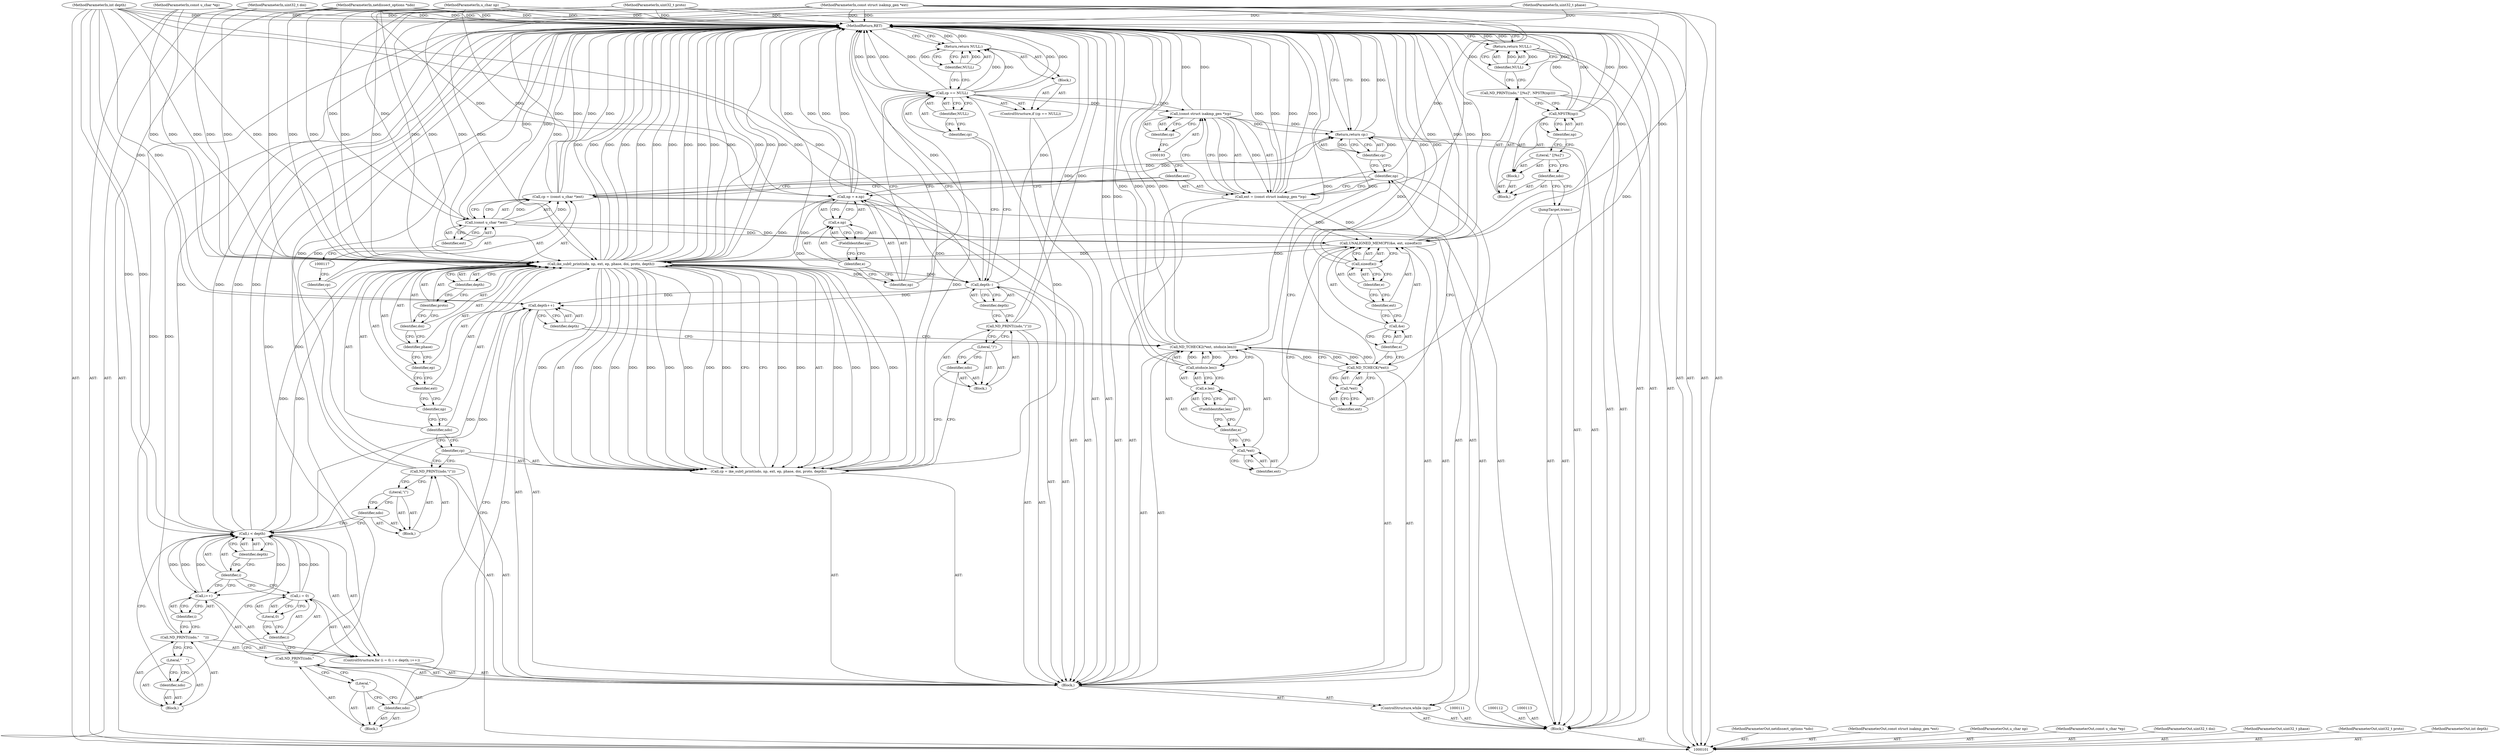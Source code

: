 digraph "0_tcpdump_8dca25d26c7ca2caf6138267f6f17111212c156e_4" {
"1000207" [label="(MethodReturn,RET)"];
"1000102" [label="(MethodParameterIn,netdissect_options *ndo)"];
"1000302" [label="(MethodParameterOut,netdissect_options *ndo)"];
"1000121" [label="(Block,)"];
"1000119" [label="(ControlStructure,while (np))"];
"1000120" [label="(Identifier,np)"];
"1000123" [label="(Call,*ext)"];
"1000124" [label="(Identifier,ext)"];
"1000122" [label="(Call,ND_TCHECK(*ext))"];
"1000126" [label="(Call,&e)"];
"1000127" [label="(Identifier,e)"];
"1000128" [label="(Identifier,ext)"];
"1000129" [label="(Call,sizeof(e))"];
"1000125" [label="(Call,UNALIGNED_MEMCPY(&e, ext, sizeof(e)))"];
"1000130" [label="(Identifier,e)"];
"1000132" [label="(Call,*ext)"];
"1000133" [label="(Identifier,ext)"];
"1000134" [label="(Call,ntohs(e.len))"];
"1000135" [label="(Call,e.len)"];
"1000136" [label="(Identifier,e)"];
"1000137" [label="(FieldIdentifier,len)"];
"1000131" [label="(Call,ND_TCHECK2(*ext, ntohs(e.len)))"];
"1000138" [label="(Call,depth++)"];
"1000139" [label="(Identifier,depth)"];
"1000141" [label="(Block,)"];
"1000142" [label="(Identifier,ndo)"];
"1000143" [label="(Literal,\"\n\")"];
"1000140" [label="(Call,ND_PRINT((ndo,\"\n\")))"];
"1000147" [label="(Literal,0)"];
"1000148" [label="(Call,i < depth)"];
"1000149" [label="(Identifier,i)"];
"1000150" [label="(Identifier,depth)"];
"1000144" [label="(ControlStructure,for (i = 0; i < depth; i++))"];
"1000151" [label="(Call,i++)"];
"1000152" [label="(Identifier,i)"];
"1000145" [label="(Call,i = 0)"];
"1000146" [label="(Identifier,i)"];
"1000104" [label="(MethodParameterIn,const struct isakmp_gen *ext)"];
"1000304" [label="(MethodParameterOut,const struct isakmp_gen *ext)"];
"1000103" [label="(MethodParameterIn,u_char np)"];
"1000303" [label="(MethodParameterOut,u_char np)"];
"1000105" [label="(MethodParameterIn,const u_char *ep)"];
"1000305" [label="(MethodParameterOut,const u_char *ep)"];
"1000154" [label="(Block,)"];
"1000155" [label="(Identifier,ndo)"];
"1000156" [label="(Literal,\"    \")"];
"1000153" [label="(Call,ND_PRINT((ndo,\"    \")))"];
"1000158" [label="(Block,)"];
"1000159" [label="(Identifier,ndo)"];
"1000160" [label="(Literal,\"(\")"];
"1000157" [label="(Call,ND_PRINT((ndo,\"(\")))"];
"1000161" [label="(Call,cp = ike_sub0_print(ndo, np, ext, ep, phase, doi, proto, depth))"];
"1000162" [label="(Identifier,cp)"];
"1000164" [label="(Identifier,ndo)"];
"1000165" [label="(Identifier,np)"];
"1000166" [label="(Identifier,ext)"];
"1000167" [label="(Identifier,ep)"];
"1000168" [label="(Identifier,phase)"];
"1000169" [label="(Identifier,doi)"];
"1000170" [label="(Identifier,proto)"];
"1000171" [label="(Identifier,depth)"];
"1000163" [label="(Call,ike_sub0_print(ndo, np, ext, ep, phase, doi, proto, depth))"];
"1000173" [label="(Block,)"];
"1000174" [label="(Identifier,ndo)"];
"1000175" [label="(Literal,\")\")"];
"1000172" [label="(Call,ND_PRINT((ndo,\")\")))"];
"1000176" [label="(Call,depth--)"];
"1000177" [label="(Identifier,depth)"];
"1000181" [label="(Identifier,NULL)"];
"1000182" [label="(Block,)"];
"1000178" [label="(ControlStructure,if (cp == NULL))"];
"1000179" [label="(Call,cp == NULL)"];
"1000180" [label="(Identifier,cp)"];
"1000184" [label="(Identifier,NULL)"];
"1000183" [label="(Return,return NULL;)"];
"1000107" [label="(MethodParameterIn,uint32_t doi)"];
"1000307" [label="(MethodParameterOut,uint32_t doi)"];
"1000106" [label="(MethodParameterIn,uint32_t phase)"];
"1000306" [label="(MethodParameterOut,uint32_t phase)"];
"1000108" [label="(MethodParameterIn,uint32_t proto)"];
"1000308" [label="(MethodParameterOut,uint32_t proto)"];
"1000109" [label="(MethodParameterIn,int depth)"];
"1000309" [label="(MethodParameterOut,int depth)"];
"1000185" [label="(Call,np = e.np)"];
"1000186" [label="(Identifier,np)"];
"1000187" [label="(Call,e.np)"];
"1000188" [label="(Identifier,e)"];
"1000189" [label="(FieldIdentifier,np)"];
"1000190" [label="(Call,ext = (const struct isakmp_gen *)cp)"];
"1000191" [label="(Identifier,ext)"];
"1000194" [label="(Identifier,cp)"];
"1000192" [label="(Call,(const struct isakmp_gen *)cp)"];
"1000195" [label="(Return,return cp;)"];
"1000196" [label="(Identifier,cp)"];
"1000197" [label="(JumpTarget,trunc:)"];
"1000198" [label="(Call,ND_PRINT((ndo,\" [|%s]\", NPSTR(np))))"];
"1000199" [label="(Block,)"];
"1000200" [label="(Identifier,ndo)"];
"1000201" [label="(Block,)"];
"1000202" [label="(Literal,\" [|%s]\")"];
"1000203" [label="(Call,NPSTR(np))"];
"1000204" [label="(Identifier,np)"];
"1000205" [label="(Return,return NULL;)"];
"1000206" [label="(Identifier,NULL)"];
"1000110" [label="(Block,)"];
"1000114" [label="(Call,cp = (const u_char *)ext)"];
"1000115" [label="(Identifier,cp)"];
"1000118" [label="(Identifier,ext)"];
"1000116" [label="(Call,(const u_char *)ext)"];
"1000207" -> "1000101"  [label="AST: "];
"1000207" -> "1000183"  [label="CFG: "];
"1000207" -> "1000195"  [label="CFG: "];
"1000207" -> "1000205"  [label="CFG: "];
"1000183" -> "1000207"  [label="DDG: "];
"1000205" -> "1000207"  [label="DDG: "];
"1000108" -> "1000207"  [label="DDG: "];
"1000157" -> "1000207"  [label="DDG: "];
"1000105" -> "1000207"  [label="DDG: "];
"1000131" -> "1000207"  [label="DDG: "];
"1000131" -> "1000207"  [label="DDG: "];
"1000131" -> "1000207"  [label="DDG: "];
"1000179" -> "1000207"  [label="DDG: "];
"1000179" -> "1000207"  [label="DDG: "];
"1000179" -> "1000207"  [label="DDG: "];
"1000153" -> "1000207"  [label="DDG: "];
"1000116" -> "1000207"  [label="DDG: "];
"1000102" -> "1000207"  [label="DDG: "];
"1000134" -> "1000207"  [label="DDG: "];
"1000161" -> "1000207"  [label="DDG: "];
"1000163" -> "1000207"  [label="DDG: "];
"1000163" -> "1000207"  [label="DDG: "];
"1000163" -> "1000207"  [label="DDG: "];
"1000163" -> "1000207"  [label="DDG: "];
"1000163" -> "1000207"  [label="DDG: "];
"1000163" -> "1000207"  [label="DDG: "];
"1000163" -> "1000207"  [label="DDG: "];
"1000129" -> "1000207"  [label="DDG: "];
"1000185" -> "1000207"  [label="DDG: "];
"1000185" -> "1000207"  [label="DDG: "];
"1000125" -> "1000207"  [label="DDG: "];
"1000125" -> "1000207"  [label="DDG: "];
"1000172" -> "1000207"  [label="DDG: "];
"1000192" -> "1000207"  [label="DDG: "];
"1000107" -> "1000207"  [label="DDG: "];
"1000104" -> "1000207"  [label="DDG: "];
"1000140" -> "1000207"  [label="DDG: "];
"1000103" -> "1000207"  [label="DDG: "];
"1000190" -> "1000207"  [label="DDG: "];
"1000190" -> "1000207"  [label="DDG: "];
"1000203" -> "1000207"  [label="DDG: "];
"1000203" -> "1000207"  [label="DDG: "];
"1000114" -> "1000207"  [label="DDG: "];
"1000114" -> "1000207"  [label="DDG: "];
"1000148" -> "1000207"  [label="DDG: "];
"1000148" -> "1000207"  [label="DDG: "];
"1000122" -> "1000207"  [label="DDG: "];
"1000176" -> "1000207"  [label="DDG: "];
"1000106" -> "1000207"  [label="DDG: "];
"1000109" -> "1000207"  [label="DDG: "];
"1000198" -> "1000207"  [label="DDG: "];
"1000195" -> "1000207"  [label="DDG: "];
"1000102" -> "1000101"  [label="AST: "];
"1000102" -> "1000207"  [label="DDG: "];
"1000102" -> "1000163"  [label="DDG: "];
"1000302" -> "1000101"  [label="AST: "];
"1000121" -> "1000119"  [label="AST: "];
"1000122" -> "1000121"  [label="AST: "];
"1000125" -> "1000121"  [label="AST: "];
"1000131" -> "1000121"  [label="AST: "];
"1000138" -> "1000121"  [label="AST: "];
"1000140" -> "1000121"  [label="AST: "];
"1000144" -> "1000121"  [label="AST: "];
"1000157" -> "1000121"  [label="AST: "];
"1000161" -> "1000121"  [label="AST: "];
"1000172" -> "1000121"  [label="AST: "];
"1000176" -> "1000121"  [label="AST: "];
"1000178" -> "1000121"  [label="AST: "];
"1000185" -> "1000121"  [label="AST: "];
"1000190" -> "1000121"  [label="AST: "];
"1000119" -> "1000110"  [label="AST: "];
"1000120" -> "1000119"  [label="AST: "];
"1000121" -> "1000119"  [label="AST: "];
"1000120" -> "1000119"  [label="AST: "];
"1000120" -> "1000190"  [label="CFG: "];
"1000120" -> "1000114"  [label="CFG: "];
"1000124" -> "1000120"  [label="CFG: "];
"1000196" -> "1000120"  [label="CFG: "];
"1000123" -> "1000122"  [label="AST: "];
"1000123" -> "1000124"  [label="CFG: "];
"1000124" -> "1000123"  [label="AST: "];
"1000122" -> "1000123"  [label="CFG: "];
"1000124" -> "1000123"  [label="AST: "];
"1000124" -> "1000120"  [label="CFG: "];
"1000123" -> "1000124"  [label="CFG: "];
"1000122" -> "1000121"  [label="AST: "];
"1000122" -> "1000123"  [label="CFG: "];
"1000123" -> "1000122"  [label="AST: "];
"1000127" -> "1000122"  [label="CFG: "];
"1000122" -> "1000207"  [label="DDG: "];
"1000131" -> "1000122"  [label="DDG: "];
"1000122" -> "1000131"  [label="DDG: "];
"1000126" -> "1000125"  [label="AST: "];
"1000126" -> "1000127"  [label="CFG: "];
"1000127" -> "1000126"  [label="AST: "];
"1000128" -> "1000126"  [label="CFG: "];
"1000127" -> "1000126"  [label="AST: "];
"1000127" -> "1000122"  [label="CFG: "];
"1000126" -> "1000127"  [label="CFG: "];
"1000128" -> "1000125"  [label="AST: "];
"1000128" -> "1000126"  [label="CFG: "];
"1000130" -> "1000128"  [label="CFG: "];
"1000129" -> "1000125"  [label="AST: "];
"1000129" -> "1000130"  [label="CFG: "];
"1000130" -> "1000129"  [label="AST: "];
"1000125" -> "1000129"  [label="CFG: "];
"1000129" -> "1000207"  [label="DDG: "];
"1000125" -> "1000121"  [label="AST: "];
"1000125" -> "1000129"  [label="CFG: "];
"1000126" -> "1000125"  [label="AST: "];
"1000128" -> "1000125"  [label="AST: "];
"1000129" -> "1000125"  [label="AST: "];
"1000133" -> "1000125"  [label="CFG: "];
"1000125" -> "1000207"  [label="DDG: "];
"1000125" -> "1000207"  [label="DDG: "];
"1000190" -> "1000125"  [label="DDG: "];
"1000116" -> "1000125"  [label="DDG: "];
"1000104" -> "1000125"  [label="DDG: "];
"1000125" -> "1000163"  [label="DDG: "];
"1000130" -> "1000129"  [label="AST: "];
"1000130" -> "1000128"  [label="CFG: "];
"1000129" -> "1000130"  [label="CFG: "];
"1000132" -> "1000131"  [label="AST: "];
"1000132" -> "1000133"  [label="CFG: "];
"1000133" -> "1000132"  [label="AST: "];
"1000136" -> "1000132"  [label="CFG: "];
"1000133" -> "1000132"  [label="AST: "];
"1000133" -> "1000125"  [label="CFG: "];
"1000132" -> "1000133"  [label="CFG: "];
"1000134" -> "1000131"  [label="AST: "];
"1000134" -> "1000135"  [label="CFG: "];
"1000135" -> "1000134"  [label="AST: "];
"1000131" -> "1000134"  [label="CFG: "];
"1000134" -> "1000207"  [label="DDG: "];
"1000134" -> "1000131"  [label="DDG: "];
"1000135" -> "1000134"  [label="AST: "];
"1000135" -> "1000137"  [label="CFG: "];
"1000136" -> "1000135"  [label="AST: "];
"1000137" -> "1000135"  [label="AST: "];
"1000134" -> "1000135"  [label="CFG: "];
"1000136" -> "1000135"  [label="AST: "];
"1000136" -> "1000132"  [label="CFG: "];
"1000137" -> "1000136"  [label="CFG: "];
"1000137" -> "1000135"  [label="AST: "];
"1000137" -> "1000136"  [label="CFG: "];
"1000135" -> "1000137"  [label="CFG: "];
"1000131" -> "1000121"  [label="AST: "];
"1000131" -> "1000134"  [label="CFG: "];
"1000132" -> "1000131"  [label="AST: "];
"1000134" -> "1000131"  [label="AST: "];
"1000139" -> "1000131"  [label="CFG: "];
"1000131" -> "1000207"  [label="DDG: "];
"1000131" -> "1000207"  [label="DDG: "];
"1000131" -> "1000207"  [label="DDG: "];
"1000131" -> "1000122"  [label="DDG: "];
"1000122" -> "1000131"  [label="DDG: "];
"1000134" -> "1000131"  [label="DDG: "];
"1000138" -> "1000121"  [label="AST: "];
"1000138" -> "1000139"  [label="CFG: "];
"1000139" -> "1000138"  [label="AST: "];
"1000142" -> "1000138"  [label="CFG: "];
"1000176" -> "1000138"  [label="DDG: "];
"1000109" -> "1000138"  [label="DDG: "];
"1000138" -> "1000148"  [label="DDG: "];
"1000139" -> "1000138"  [label="AST: "];
"1000139" -> "1000131"  [label="CFG: "];
"1000138" -> "1000139"  [label="CFG: "];
"1000141" -> "1000140"  [label="AST: "];
"1000142" -> "1000141"  [label="AST: "];
"1000143" -> "1000141"  [label="AST: "];
"1000142" -> "1000141"  [label="AST: "];
"1000142" -> "1000138"  [label="CFG: "];
"1000143" -> "1000142"  [label="CFG: "];
"1000143" -> "1000141"  [label="AST: "];
"1000143" -> "1000142"  [label="CFG: "];
"1000140" -> "1000143"  [label="CFG: "];
"1000140" -> "1000121"  [label="AST: "];
"1000140" -> "1000143"  [label="CFG: "];
"1000141" -> "1000140"  [label="AST: "];
"1000146" -> "1000140"  [label="CFG: "];
"1000140" -> "1000207"  [label="DDG: "];
"1000147" -> "1000145"  [label="AST: "];
"1000147" -> "1000146"  [label="CFG: "];
"1000145" -> "1000147"  [label="CFG: "];
"1000148" -> "1000144"  [label="AST: "];
"1000148" -> "1000150"  [label="CFG: "];
"1000149" -> "1000148"  [label="AST: "];
"1000150" -> "1000148"  [label="AST: "];
"1000155" -> "1000148"  [label="CFG: "];
"1000159" -> "1000148"  [label="CFG: "];
"1000148" -> "1000207"  [label="DDG: "];
"1000148" -> "1000207"  [label="DDG: "];
"1000151" -> "1000148"  [label="DDG: "];
"1000145" -> "1000148"  [label="DDG: "];
"1000138" -> "1000148"  [label="DDG: "];
"1000109" -> "1000148"  [label="DDG: "];
"1000148" -> "1000151"  [label="DDG: "];
"1000148" -> "1000163"  [label="DDG: "];
"1000149" -> "1000148"  [label="AST: "];
"1000149" -> "1000145"  [label="CFG: "];
"1000149" -> "1000151"  [label="CFG: "];
"1000150" -> "1000149"  [label="CFG: "];
"1000150" -> "1000148"  [label="AST: "];
"1000150" -> "1000149"  [label="CFG: "];
"1000148" -> "1000150"  [label="CFG: "];
"1000144" -> "1000121"  [label="AST: "];
"1000145" -> "1000144"  [label="AST: "];
"1000148" -> "1000144"  [label="AST: "];
"1000151" -> "1000144"  [label="AST: "];
"1000153" -> "1000144"  [label="AST: "];
"1000151" -> "1000144"  [label="AST: "];
"1000151" -> "1000152"  [label="CFG: "];
"1000152" -> "1000151"  [label="AST: "];
"1000149" -> "1000151"  [label="CFG: "];
"1000151" -> "1000148"  [label="DDG: "];
"1000148" -> "1000151"  [label="DDG: "];
"1000152" -> "1000151"  [label="AST: "];
"1000152" -> "1000153"  [label="CFG: "];
"1000151" -> "1000152"  [label="CFG: "];
"1000145" -> "1000144"  [label="AST: "];
"1000145" -> "1000147"  [label="CFG: "];
"1000146" -> "1000145"  [label="AST: "];
"1000147" -> "1000145"  [label="AST: "];
"1000149" -> "1000145"  [label="CFG: "];
"1000145" -> "1000148"  [label="DDG: "];
"1000146" -> "1000145"  [label="AST: "];
"1000146" -> "1000140"  [label="CFG: "];
"1000147" -> "1000146"  [label="CFG: "];
"1000104" -> "1000101"  [label="AST: "];
"1000104" -> "1000207"  [label="DDG: "];
"1000104" -> "1000116"  [label="DDG: "];
"1000104" -> "1000125"  [label="DDG: "];
"1000104" -> "1000163"  [label="DDG: "];
"1000104" -> "1000190"  [label="DDG: "];
"1000304" -> "1000101"  [label="AST: "];
"1000103" -> "1000101"  [label="AST: "];
"1000103" -> "1000207"  [label="DDG: "];
"1000103" -> "1000163"  [label="DDG: "];
"1000103" -> "1000185"  [label="DDG: "];
"1000303" -> "1000101"  [label="AST: "];
"1000105" -> "1000101"  [label="AST: "];
"1000105" -> "1000207"  [label="DDG: "];
"1000105" -> "1000163"  [label="DDG: "];
"1000305" -> "1000101"  [label="AST: "];
"1000154" -> "1000153"  [label="AST: "];
"1000155" -> "1000154"  [label="AST: "];
"1000156" -> "1000154"  [label="AST: "];
"1000155" -> "1000154"  [label="AST: "];
"1000155" -> "1000148"  [label="CFG: "];
"1000156" -> "1000155"  [label="CFG: "];
"1000156" -> "1000154"  [label="AST: "];
"1000156" -> "1000155"  [label="CFG: "];
"1000153" -> "1000156"  [label="CFG: "];
"1000153" -> "1000144"  [label="AST: "];
"1000153" -> "1000156"  [label="CFG: "];
"1000154" -> "1000153"  [label="AST: "];
"1000152" -> "1000153"  [label="CFG: "];
"1000153" -> "1000207"  [label="DDG: "];
"1000158" -> "1000157"  [label="AST: "];
"1000159" -> "1000158"  [label="AST: "];
"1000160" -> "1000158"  [label="AST: "];
"1000159" -> "1000158"  [label="AST: "];
"1000159" -> "1000148"  [label="CFG: "];
"1000160" -> "1000159"  [label="CFG: "];
"1000160" -> "1000158"  [label="AST: "];
"1000160" -> "1000159"  [label="CFG: "];
"1000157" -> "1000160"  [label="CFG: "];
"1000157" -> "1000121"  [label="AST: "];
"1000157" -> "1000160"  [label="CFG: "];
"1000158" -> "1000157"  [label="AST: "];
"1000162" -> "1000157"  [label="CFG: "];
"1000157" -> "1000207"  [label="DDG: "];
"1000161" -> "1000121"  [label="AST: "];
"1000161" -> "1000163"  [label="CFG: "];
"1000162" -> "1000161"  [label="AST: "];
"1000163" -> "1000161"  [label="AST: "];
"1000174" -> "1000161"  [label="CFG: "];
"1000161" -> "1000207"  [label="DDG: "];
"1000163" -> "1000161"  [label="DDG: "];
"1000163" -> "1000161"  [label="DDG: "];
"1000163" -> "1000161"  [label="DDG: "];
"1000163" -> "1000161"  [label="DDG: "];
"1000163" -> "1000161"  [label="DDG: "];
"1000163" -> "1000161"  [label="DDG: "];
"1000163" -> "1000161"  [label="DDG: "];
"1000163" -> "1000161"  [label="DDG: "];
"1000161" -> "1000179"  [label="DDG: "];
"1000162" -> "1000161"  [label="AST: "];
"1000162" -> "1000157"  [label="CFG: "];
"1000164" -> "1000162"  [label="CFG: "];
"1000164" -> "1000163"  [label="AST: "];
"1000164" -> "1000162"  [label="CFG: "];
"1000165" -> "1000164"  [label="CFG: "];
"1000165" -> "1000163"  [label="AST: "];
"1000165" -> "1000164"  [label="CFG: "];
"1000166" -> "1000165"  [label="CFG: "];
"1000166" -> "1000163"  [label="AST: "];
"1000166" -> "1000165"  [label="CFG: "];
"1000167" -> "1000166"  [label="CFG: "];
"1000167" -> "1000163"  [label="AST: "];
"1000167" -> "1000166"  [label="CFG: "];
"1000168" -> "1000167"  [label="CFG: "];
"1000168" -> "1000163"  [label="AST: "];
"1000168" -> "1000167"  [label="CFG: "];
"1000169" -> "1000168"  [label="CFG: "];
"1000169" -> "1000163"  [label="AST: "];
"1000169" -> "1000168"  [label="CFG: "];
"1000170" -> "1000169"  [label="CFG: "];
"1000170" -> "1000163"  [label="AST: "];
"1000170" -> "1000169"  [label="CFG: "];
"1000171" -> "1000170"  [label="CFG: "];
"1000171" -> "1000163"  [label="AST: "];
"1000171" -> "1000170"  [label="CFG: "];
"1000163" -> "1000171"  [label="CFG: "];
"1000163" -> "1000161"  [label="AST: "];
"1000163" -> "1000171"  [label="CFG: "];
"1000164" -> "1000163"  [label="AST: "];
"1000165" -> "1000163"  [label="AST: "];
"1000166" -> "1000163"  [label="AST: "];
"1000167" -> "1000163"  [label="AST: "];
"1000168" -> "1000163"  [label="AST: "];
"1000169" -> "1000163"  [label="AST: "];
"1000170" -> "1000163"  [label="AST: "];
"1000171" -> "1000163"  [label="AST: "];
"1000161" -> "1000163"  [label="CFG: "];
"1000163" -> "1000207"  [label="DDG: "];
"1000163" -> "1000207"  [label="DDG: "];
"1000163" -> "1000207"  [label="DDG: "];
"1000163" -> "1000207"  [label="DDG: "];
"1000163" -> "1000207"  [label="DDG: "];
"1000163" -> "1000207"  [label="DDG: "];
"1000163" -> "1000207"  [label="DDG: "];
"1000163" -> "1000161"  [label="DDG: "];
"1000163" -> "1000161"  [label="DDG: "];
"1000163" -> "1000161"  [label="DDG: "];
"1000163" -> "1000161"  [label="DDG: "];
"1000163" -> "1000161"  [label="DDG: "];
"1000163" -> "1000161"  [label="DDG: "];
"1000163" -> "1000161"  [label="DDG: "];
"1000163" -> "1000161"  [label="DDG: "];
"1000102" -> "1000163"  [label="DDG: "];
"1000185" -> "1000163"  [label="DDG: "];
"1000103" -> "1000163"  [label="DDG: "];
"1000125" -> "1000163"  [label="DDG: "];
"1000104" -> "1000163"  [label="DDG: "];
"1000105" -> "1000163"  [label="DDG: "];
"1000106" -> "1000163"  [label="DDG: "];
"1000107" -> "1000163"  [label="DDG: "];
"1000108" -> "1000163"  [label="DDG: "];
"1000148" -> "1000163"  [label="DDG: "];
"1000109" -> "1000163"  [label="DDG: "];
"1000163" -> "1000176"  [label="DDG: "];
"1000173" -> "1000172"  [label="AST: "];
"1000174" -> "1000173"  [label="AST: "];
"1000175" -> "1000173"  [label="AST: "];
"1000174" -> "1000173"  [label="AST: "];
"1000174" -> "1000161"  [label="CFG: "];
"1000175" -> "1000174"  [label="CFG: "];
"1000175" -> "1000173"  [label="AST: "];
"1000175" -> "1000174"  [label="CFG: "];
"1000172" -> "1000175"  [label="CFG: "];
"1000172" -> "1000121"  [label="AST: "];
"1000172" -> "1000175"  [label="CFG: "];
"1000173" -> "1000172"  [label="AST: "];
"1000177" -> "1000172"  [label="CFG: "];
"1000172" -> "1000207"  [label="DDG: "];
"1000176" -> "1000121"  [label="AST: "];
"1000176" -> "1000177"  [label="CFG: "];
"1000177" -> "1000176"  [label="AST: "];
"1000180" -> "1000176"  [label="CFG: "];
"1000176" -> "1000207"  [label="DDG: "];
"1000176" -> "1000138"  [label="DDG: "];
"1000163" -> "1000176"  [label="DDG: "];
"1000109" -> "1000176"  [label="DDG: "];
"1000177" -> "1000176"  [label="AST: "];
"1000177" -> "1000172"  [label="CFG: "];
"1000176" -> "1000177"  [label="CFG: "];
"1000181" -> "1000179"  [label="AST: "];
"1000181" -> "1000180"  [label="CFG: "];
"1000179" -> "1000181"  [label="CFG: "];
"1000182" -> "1000178"  [label="AST: "];
"1000183" -> "1000182"  [label="AST: "];
"1000178" -> "1000121"  [label="AST: "];
"1000179" -> "1000178"  [label="AST: "];
"1000182" -> "1000178"  [label="AST: "];
"1000179" -> "1000178"  [label="AST: "];
"1000179" -> "1000181"  [label="CFG: "];
"1000180" -> "1000179"  [label="AST: "];
"1000181" -> "1000179"  [label="AST: "];
"1000184" -> "1000179"  [label="CFG: "];
"1000186" -> "1000179"  [label="CFG: "];
"1000179" -> "1000207"  [label="DDG: "];
"1000179" -> "1000207"  [label="DDG: "];
"1000179" -> "1000207"  [label="DDG: "];
"1000161" -> "1000179"  [label="DDG: "];
"1000179" -> "1000183"  [label="DDG: "];
"1000179" -> "1000192"  [label="DDG: "];
"1000180" -> "1000179"  [label="AST: "];
"1000180" -> "1000176"  [label="CFG: "];
"1000181" -> "1000180"  [label="CFG: "];
"1000184" -> "1000183"  [label="AST: "];
"1000184" -> "1000179"  [label="CFG: "];
"1000183" -> "1000184"  [label="CFG: "];
"1000184" -> "1000183"  [label="DDG: "];
"1000183" -> "1000182"  [label="AST: "];
"1000183" -> "1000184"  [label="CFG: "];
"1000184" -> "1000183"  [label="AST: "];
"1000207" -> "1000183"  [label="CFG: "];
"1000183" -> "1000207"  [label="DDG: "];
"1000184" -> "1000183"  [label="DDG: "];
"1000179" -> "1000183"  [label="DDG: "];
"1000107" -> "1000101"  [label="AST: "];
"1000107" -> "1000207"  [label="DDG: "];
"1000107" -> "1000163"  [label="DDG: "];
"1000307" -> "1000101"  [label="AST: "];
"1000106" -> "1000101"  [label="AST: "];
"1000106" -> "1000207"  [label="DDG: "];
"1000106" -> "1000163"  [label="DDG: "];
"1000306" -> "1000101"  [label="AST: "];
"1000108" -> "1000101"  [label="AST: "];
"1000108" -> "1000207"  [label="DDG: "];
"1000108" -> "1000163"  [label="DDG: "];
"1000308" -> "1000101"  [label="AST: "];
"1000109" -> "1000101"  [label="AST: "];
"1000109" -> "1000207"  [label="DDG: "];
"1000109" -> "1000138"  [label="DDG: "];
"1000109" -> "1000148"  [label="DDG: "];
"1000109" -> "1000163"  [label="DDG: "];
"1000109" -> "1000176"  [label="DDG: "];
"1000309" -> "1000101"  [label="AST: "];
"1000185" -> "1000121"  [label="AST: "];
"1000185" -> "1000187"  [label="CFG: "];
"1000186" -> "1000185"  [label="AST: "];
"1000187" -> "1000185"  [label="AST: "];
"1000191" -> "1000185"  [label="CFG: "];
"1000185" -> "1000207"  [label="DDG: "];
"1000185" -> "1000207"  [label="DDG: "];
"1000185" -> "1000163"  [label="DDG: "];
"1000103" -> "1000185"  [label="DDG: "];
"1000186" -> "1000185"  [label="AST: "];
"1000186" -> "1000179"  [label="CFG: "];
"1000188" -> "1000186"  [label="CFG: "];
"1000187" -> "1000185"  [label="AST: "];
"1000187" -> "1000189"  [label="CFG: "];
"1000188" -> "1000187"  [label="AST: "];
"1000189" -> "1000187"  [label="AST: "];
"1000185" -> "1000187"  [label="CFG: "];
"1000188" -> "1000187"  [label="AST: "];
"1000188" -> "1000186"  [label="CFG: "];
"1000189" -> "1000188"  [label="CFG: "];
"1000189" -> "1000187"  [label="AST: "];
"1000189" -> "1000188"  [label="CFG: "];
"1000187" -> "1000189"  [label="CFG: "];
"1000190" -> "1000121"  [label="AST: "];
"1000190" -> "1000192"  [label="CFG: "];
"1000191" -> "1000190"  [label="AST: "];
"1000192" -> "1000190"  [label="AST: "];
"1000120" -> "1000190"  [label="CFG: "];
"1000190" -> "1000207"  [label="DDG: "];
"1000190" -> "1000207"  [label="DDG: "];
"1000190" -> "1000125"  [label="DDG: "];
"1000192" -> "1000190"  [label="DDG: "];
"1000104" -> "1000190"  [label="DDG: "];
"1000191" -> "1000190"  [label="AST: "];
"1000191" -> "1000185"  [label="CFG: "];
"1000193" -> "1000191"  [label="CFG: "];
"1000194" -> "1000192"  [label="AST: "];
"1000194" -> "1000193"  [label="CFG: "];
"1000192" -> "1000194"  [label="CFG: "];
"1000192" -> "1000190"  [label="AST: "];
"1000192" -> "1000194"  [label="CFG: "];
"1000193" -> "1000192"  [label="AST: "];
"1000194" -> "1000192"  [label="AST: "];
"1000190" -> "1000192"  [label="CFG: "];
"1000192" -> "1000207"  [label="DDG: "];
"1000192" -> "1000190"  [label="DDG: "];
"1000179" -> "1000192"  [label="DDG: "];
"1000192" -> "1000195"  [label="DDG: "];
"1000195" -> "1000110"  [label="AST: "];
"1000195" -> "1000196"  [label="CFG: "];
"1000196" -> "1000195"  [label="AST: "];
"1000207" -> "1000195"  [label="CFG: "];
"1000195" -> "1000207"  [label="DDG: "];
"1000196" -> "1000195"  [label="DDG: "];
"1000192" -> "1000195"  [label="DDG: "];
"1000114" -> "1000195"  [label="DDG: "];
"1000196" -> "1000195"  [label="AST: "];
"1000196" -> "1000120"  [label="CFG: "];
"1000195" -> "1000196"  [label="CFG: "];
"1000196" -> "1000195"  [label="DDG: "];
"1000197" -> "1000110"  [label="AST: "];
"1000200" -> "1000197"  [label="CFG: "];
"1000198" -> "1000110"  [label="AST: "];
"1000198" -> "1000203"  [label="CFG: "];
"1000199" -> "1000198"  [label="AST: "];
"1000206" -> "1000198"  [label="CFG: "];
"1000198" -> "1000207"  [label="DDG: "];
"1000199" -> "1000198"  [label="AST: "];
"1000200" -> "1000199"  [label="AST: "];
"1000201" -> "1000199"  [label="AST: "];
"1000200" -> "1000199"  [label="AST: "];
"1000200" -> "1000197"  [label="CFG: "];
"1000202" -> "1000200"  [label="CFG: "];
"1000201" -> "1000199"  [label="AST: "];
"1000202" -> "1000201"  [label="AST: "];
"1000203" -> "1000201"  [label="AST: "];
"1000202" -> "1000201"  [label="AST: "];
"1000202" -> "1000200"  [label="CFG: "];
"1000204" -> "1000202"  [label="CFG: "];
"1000203" -> "1000201"  [label="AST: "];
"1000203" -> "1000204"  [label="CFG: "];
"1000204" -> "1000203"  [label="AST: "];
"1000198" -> "1000203"  [label="CFG: "];
"1000203" -> "1000207"  [label="DDG: "];
"1000203" -> "1000207"  [label="DDG: "];
"1000204" -> "1000203"  [label="AST: "];
"1000204" -> "1000202"  [label="CFG: "];
"1000203" -> "1000204"  [label="CFG: "];
"1000205" -> "1000110"  [label="AST: "];
"1000205" -> "1000206"  [label="CFG: "];
"1000206" -> "1000205"  [label="AST: "];
"1000207" -> "1000205"  [label="CFG: "];
"1000205" -> "1000207"  [label="DDG: "];
"1000206" -> "1000205"  [label="DDG: "];
"1000206" -> "1000205"  [label="AST: "];
"1000206" -> "1000198"  [label="CFG: "];
"1000205" -> "1000206"  [label="CFG: "];
"1000206" -> "1000205"  [label="DDG: "];
"1000110" -> "1000101"  [label="AST: "];
"1000111" -> "1000110"  [label="AST: "];
"1000112" -> "1000110"  [label="AST: "];
"1000113" -> "1000110"  [label="AST: "];
"1000114" -> "1000110"  [label="AST: "];
"1000119" -> "1000110"  [label="AST: "];
"1000195" -> "1000110"  [label="AST: "];
"1000197" -> "1000110"  [label="AST: "];
"1000198" -> "1000110"  [label="AST: "];
"1000205" -> "1000110"  [label="AST: "];
"1000114" -> "1000110"  [label="AST: "];
"1000114" -> "1000116"  [label="CFG: "];
"1000115" -> "1000114"  [label="AST: "];
"1000116" -> "1000114"  [label="AST: "];
"1000120" -> "1000114"  [label="CFG: "];
"1000114" -> "1000207"  [label="DDG: "];
"1000114" -> "1000207"  [label="DDG: "];
"1000116" -> "1000114"  [label="DDG: "];
"1000114" -> "1000195"  [label="DDG: "];
"1000115" -> "1000114"  [label="AST: "];
"1000115" -> "1000101"  [label="CFG: "];
"1000117" -> "1000115"  [label="CFG: "];
"1000118" -> "1000116"  [label="AST: "];
"1000118" -> "1000117"  [label="CFG: "];
"1000116" -> "1000118"  [label="CFG: "];
"1000116" -> "1000114"  [label="AST: "];
"1000116" -> "1000118"  [label="CFG: "];
"1000117" -> "1000116"  [label="AST: "];
"1000118" -> "1000116"  [label="AST: "];
"1000114" -> "1000116"  [label="CFG: "];
"1000116" -> "1000207"  [label="DDG: "];
"1000116" -> "1000114"  [label="DDG: "];
"1000104" -> "1000116"  [label="DDG: "];
"1000116" -> "1000125"  [label="DDG: "];
}
